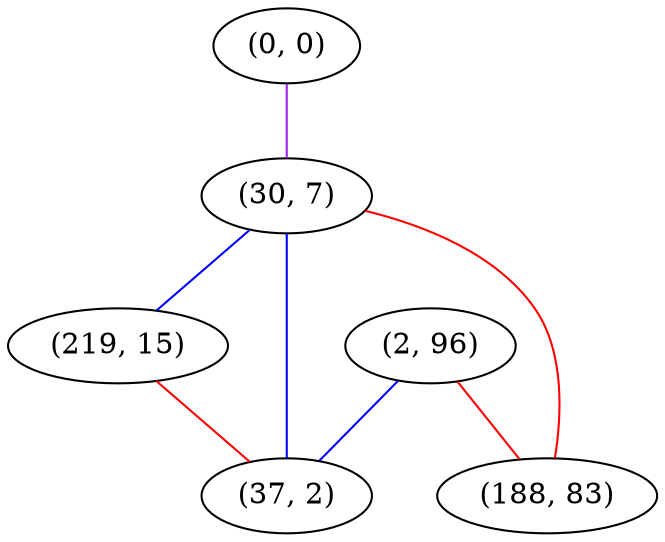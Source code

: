 graph "" {
"(0, 0)";
"(30, 7)";
"(2, 96)";
"(219, 15)";
"(37, 2)";
"(188, 83)";
"(0, 0)" -- "(30, 7)"  [color=purple, key=0, weight=4];
"(30, 7)" -- "(219, 15)"  [color=blue, key=0, weight=3];
"(30, 7)" -- "(37, 2)"  [color=blue, key=0, weight=3];
"(30, 7)" -- "(188, 83)"  [color=red, key=0, weight=1];
"(2, 96)" -- "(37, 2)"  [color=blue, key=0, weight=3];
"(2, 96)" -- "(188, 83)"  [color=red, key=0, weight=1];
"(219, 15)" -- "(37, 2)"  [color=red, key=0, weight=1];
}

